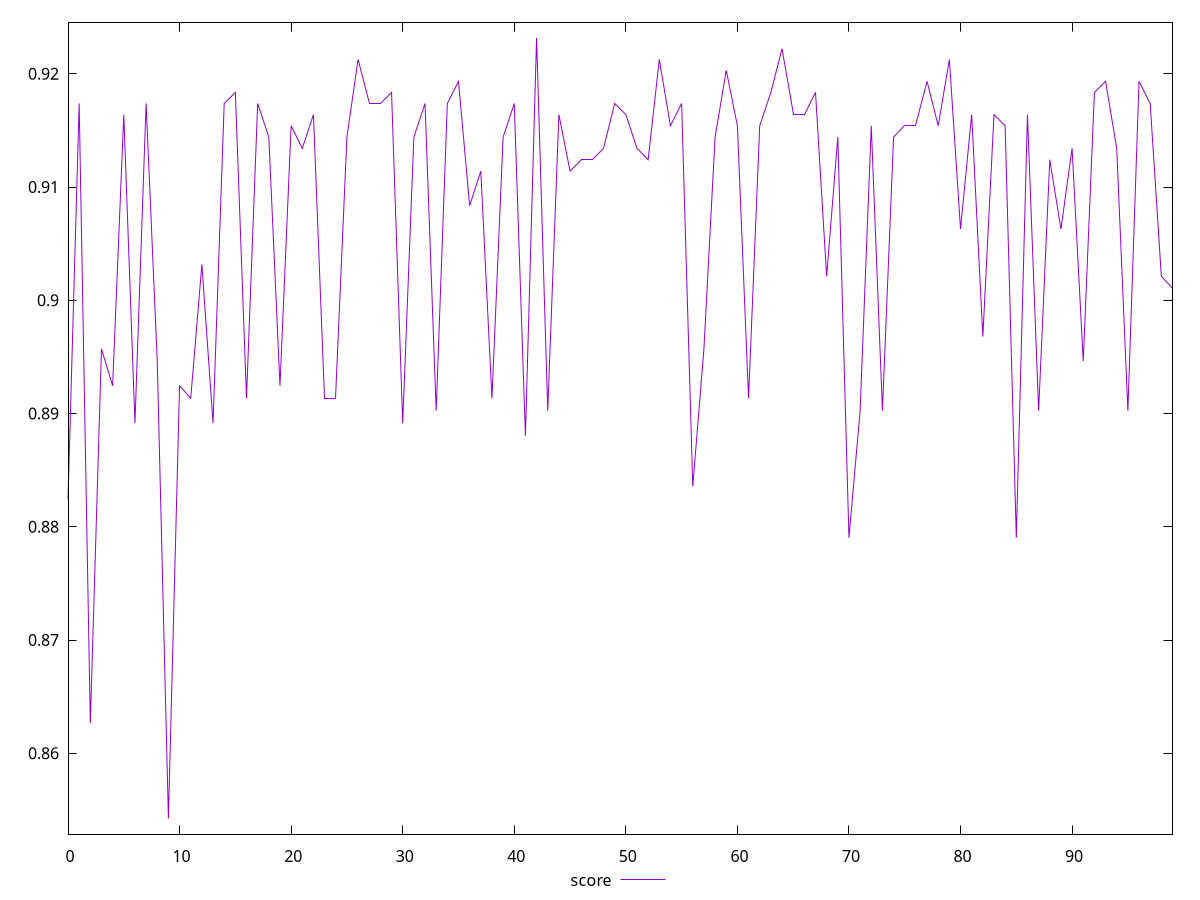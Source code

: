 reset

$score <<EOF
0 0.8824401089284055
1 0.917380153295033
2 0.862673330601872
3 0.8957133036797403
4 0.8924519953997047
5 0.9163971786250928
6 0.8891520440062339
7 0.9173801532950346
8 0.8946305544636071
9 0.8542425396099678
10 0.8924519953997028
11 0.8913562573218656
12 0.9031673203601144
13 0.8891520440062339
14 0.9173801532950356
15 0.9183580026018724
16 0.8913562573218636
17 0.917380153295033
18 0.9144159850101887
19 0.8924519953997028
20 0.9154091114965677
21 0.9134178324564849
22 0.916397178625092
23 0.8913562573218646
24 0.8913562573218666
25 0.9144159850101905
26 0.921260472378276
27 0.917380153295033
28 0.917380153295033
29 0.9183580026018741
30 0.8891520440062339
31 0.9144159850101896
32 0.917380153295033
33 0.8902562615076617
34 0.917380153295033
35 0.9193306938437791
36 0.9083528563396888
37 0.9114065832202423
38 0.8913562573218646
39 0.9144159850101887
40 0.9173801532950346
41 0.8880436409238082
42 0.9231692315882869
43 0.8902562615076628
44 0.9163971786250902
45 0.9114065832202405
46 0.912414687309443
47 0.9124146873094439
48 0.9134178324564849
49 0.9173801532950356
50 0.916397178625092
51 0.9134178324564867
52 0.9124146873094447
53 0.921260472378276
54 0.9154091114965668
55 0.917380153295033
56 0.8835688966472455
57 0.8957133036797433
58 0.9144159850101905
59 0.9202981945281594
60 0.9154091114965668
61 0.8913562573218646
62 0.9154091114965668
63 0.9183580026018724
64 0.9222174953399446
65 0.9163971786250911
66 0.9163971786250911
67 0.9183580026018741
68 0.9021161263191463
69 0.9144159850101924
70 0.8790300833009326
71 0.8902562615076638
72 0.9154091114965668
73 0.8902562615076638
74 0.9144159850101887
75 0.9154091114965659
76 0.9154091114965686
77 0.9193306938437791
78 0.9154091114965677
79 0.9212604723782778
80 0.9062928680615159
81 0.9163971786250911
82 0.8967916516294535
83 0.9163971786250911
84 0.9154091114965659
85 0.8790300833009326
86 0.9163971786250937
87 0.8902562615076628
88 0.912414687309443
89 0.9062928680615177
90 0.9134178324564849
91 0.8946305544636091
92 0.9183580026018724
93 0.91933069384378
94 0.9134178324564857
95 0.8902562615076628
96 0.9193306938437782
97 0.9173801532950346
98 0.9021161263191483
99 0.9010603182647978
EOF

set key outside below
set xrange [0:99]
set yrange [0.8528640057704013:0.9245477654278533]
set trange [0.8528640057704013:0.9245477654278533]
set terminal svg size 640, 490 enhanced background rgb 'white'
set output "report_00007_2020-12-11T15:55:29.892Z/total-blocking-time/samples/pages+cached+nointeractive/score/values.svg"

plot $score title "score" with line

reset
